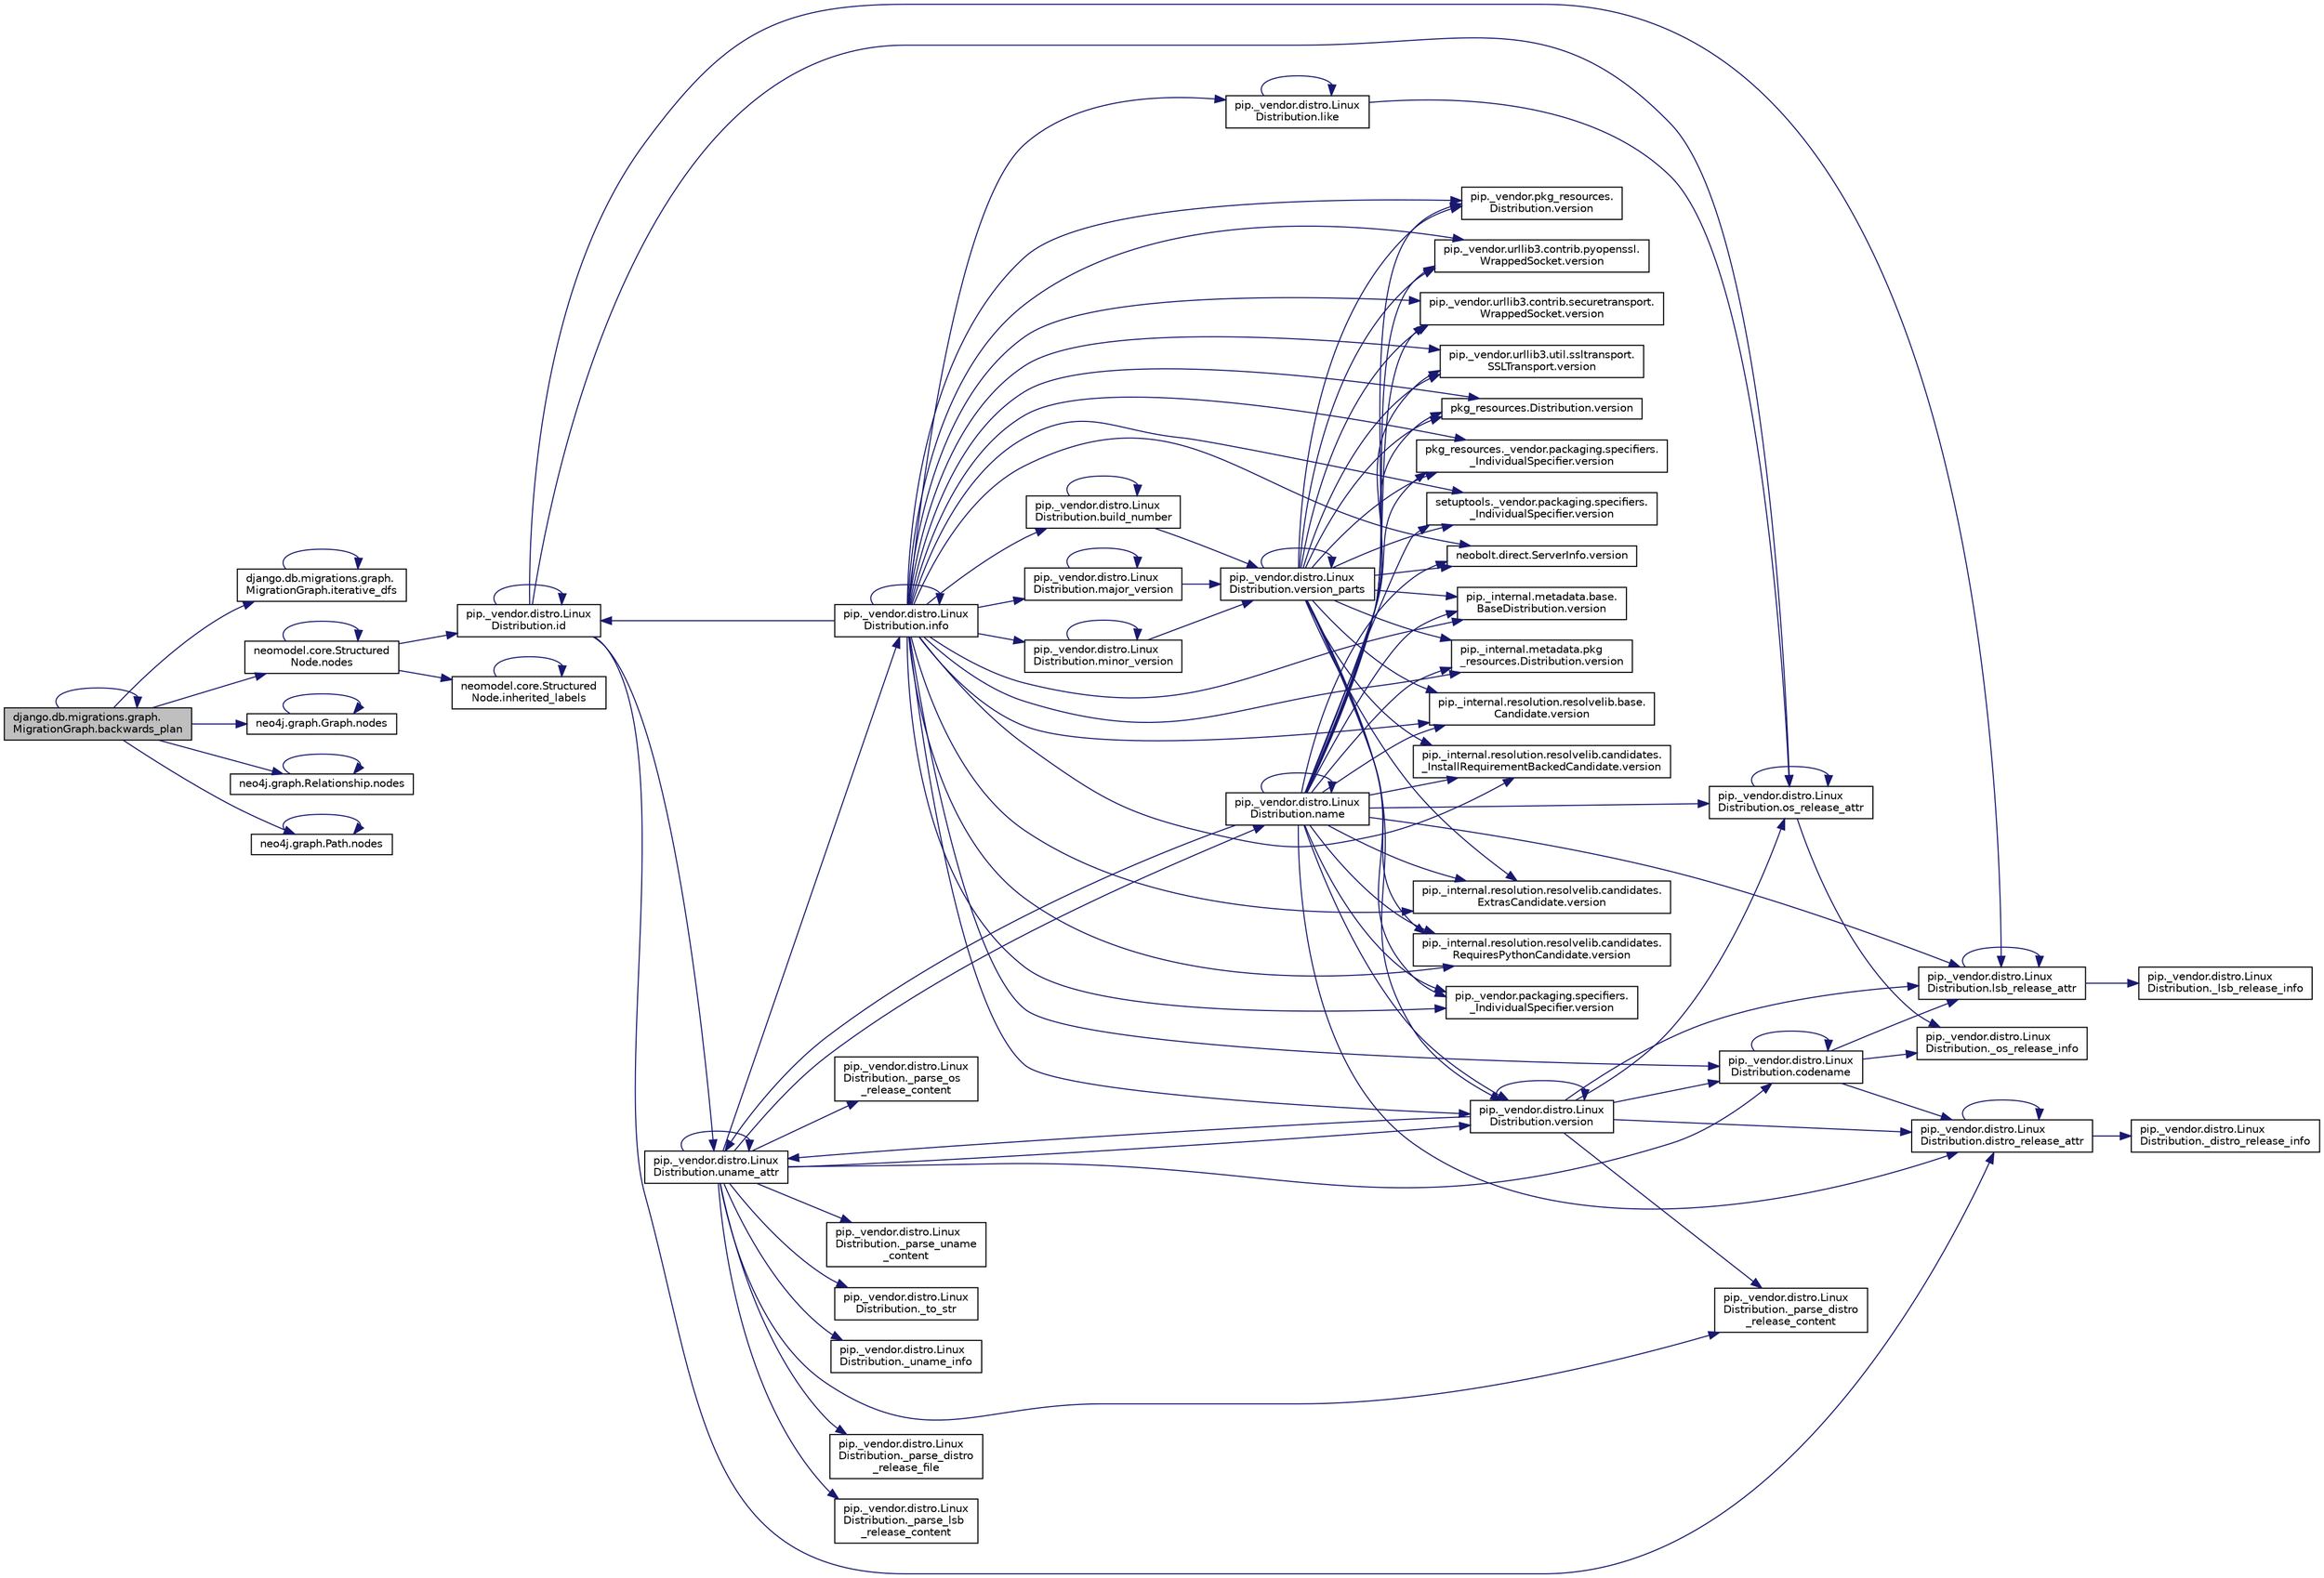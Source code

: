 digraph "django.db.migrations.graph.MigrationGraph.backwards_plan"
{
 // LATEX_PDF_SIZE
  edge [fontname="Helvetica",fontsize="10",labelfontname="Helvetica",labelfontsize="10"];
  node [fontname="Helvetica",fontsize="10",shape=record];
  rankdir="LR";
  Node1 [label="django.db.migrations.graph.\lMigrationGraph.backwards_plan",height=0.2,width=0.4,color="black", fillcolor="grey75", style="filled", fontcolor="black",tooltip=" "];
  Node1 -> Node1 [color="midnightblue",fontsize="10",style="solid",fontname="Helvetica"];
  Node1 -> Node2 [color="midnightblue",fontsize="10",style="solid",fontname="Helvetica"];
  Node2 [label="django.db.migrations.graph.\lMigrationGraph.iterative_dfs",height=0.2,width=0.4,color="black", fillcolor="white", style="filled",URL="$d8/d68/classdjango_1_1db_1_1migrations_1_1graph_1_1_migration_graph.html#a29314c464797e84668f10ab5dbad1c54",tooltip=" "];
  Node2 -> Node2 [color="midnightblue",fontsize="10",style="solid",fontname="Helvetica"];
  Node1 -> Node3 [color="midnightblue",fontsize="10",style="solid",fontname="Helvetica"];
  Node3 [label="neomodel.core.Structured\lNode.nodes",height=0.2,width=0.4,color="black", fillcolor="white", style="filled",URL="$d8/d5d/classneomodel_1_1core_1_1_structured_node.html#a56593b22238c8b7ced590448a3e16794",tooltip=" "];
  Node3 -> Node4 [color="midnightblue",fontsize="10",style="solid",fontname="Helvetica"];
  Node4 [label="pip._vendor.distro.Linux\lDistribution.id",height=0.2,width=0.4,color="black", fillcolor="white", style="filled",URL="$db/dc1/classpip_1_1__vendor_1_1distro_1_1_linux_distribution.html#a116be2692b0f408214126c823ce11add",tooltip=" "];
  Node4 -> Node5 [color="midnightblue",fontsize="10",style="solid",fontname="Helvetica"];
  Node5 [label="pip._vendor.distro.Linux\lDistribution.distro_release_attr",height=0.2,width=0.4,color="black", fillcolor="white", style="filled",URL="$db/dc1/classpip_1_1__vendor_1_1distro_1_1_linux_distribution.html#a783e432baf3c43e5c59d94715abe882d",tooltip=" "];
  Node5 -> Node6 [color="midnightblue",fontsize="10",style="solid",fontname="Helvetica"];
  Node6 [label="pip._vendor.distro.Linux\lDistribution._distro_release_info",height=0.2,width=0.4,color="black", fillcolor="white", style="filled",URL="$db/dc1/classpip_1_1__vendor_1_1distro_1_1_linux_distribution.html#a0455782d9bf0abff28527e1cc22af86e",tooltip=" "];
  Node5 -> Node5 [color="midnightblue",fontsize="10",style="solid",fontname="Helvetica"];
  Node4 -> Node4 [color="midnightblue",fontsize="10",style="solid",fontname="Helvetica"];
  Node4 -> Node7 [color="midnightblue",fontsize="10",style="solid",fontname="Helvetica"];
  Node7 [label="pip._vendor.distro.Linux\lDistribution.lsb_release_attr",height=0.2,width=0.4,color="black", fillcolor="white", style="filled",URL="$db/dc1/classpip_1_1__vendor_1_1distro_1_1_linux_distribution.html#a2fb20b28b68f25e4868e8d4b517bb710",tooltip=" "];
  Node7 -> Node8 [color="midnightblue",fontsize="10",style="solid",fontname="Helvetica"];
  Node8 [label="pip._vendor.distro.Linux\lDistribution._lsb_release_info",height=0.2,width=0.4,color="black", fillcolor="white", style="filled",URL="$db/dc1/classpip_1_1__vendor_1_1distro_1_1_linux_distribution.html#a0cbc9117e4ae04e173d26260d517dea1",tooltip=" "];
  Node7 -> Node7 [color="midnightblue",fontsize="10",style="solid",fontname="Helvetica"];
  Node4 -> Node9 [color="midnightblue",fontsize="10",style="solid",fontname="Helvetica"];
  Node9 [label="pip._vendor.distro.Linux\lDistribution.os_release_attr",height=0.2,width=0.4,color="black", fillcolor="white", style="filled",URL="$db/dc1/classpip_1_1__vendor_1_1distro_1_1_linux_distribution.html#a2c980e7f2faf33563d32e0a0b1309cfa",tooltip=" "];
  Node9 -> Node10 [color="midnightblue",fontsize="10",style="solid",fontname="Helvetica"];
  Node10 [label="pip._vendor.distro.Linux\lDistribution._os_release_info",height=0.2,width=0.4,color="black", fillcolor="white", style="filled",URL="$db/dc1/classpip_1_1__vendor_1_1distro_1_1_linux_distribution.html#a9e99d08a1ee6d485377d8a6f72c5fca9",tooltip=" "];
  Node9 -> Node9 [color="midnightblue",fontsize="10",style="solid",fontname="Helvetica"];
  Node4 -> Node11 [color="midnightblue",fontsize="10",style="solid",fontname="Helvetica"];
  Node11 [label="pip._vendor.distro.Linux\lDistribution.uname_attr",height=0.2,width=0.4,color="black", fillcolor="white", style="filled",URL="$db/dc1/classpip_1_1__vendor_1_1distro_1_1_linux_distribution.html#a82939a6850962797338a64083a30a2ec",tooltip=" "];
  Node11 -> Node12 [color="midnightblue",fontsize="10",style="solid",fontname="Helvetica"];
  Node12 [label="pip._vendor.distro.Linux\lDistribution._parse_distro\l_release_content",height=0.2,width=0.4,color="black", fillcolor="white", style="filled",URL="$db/dc1/classpip_1_1__vendor_1_1distro_1_1_linux_distribution.html#aa74c8b8f216e13c0f0d81f2b952ed689",tooltip=" "];
  Node11 -> Node13 [color="midnightblue",fontsize="10",style="solid",fontname="Helvetica"];
  Node13 [label="pip._vendor.distro.Linux\lDistribution._parse_distro\l_release_file",height=0.2,width=0.4,color="black", fillcolor="white", style="filled",URL="$db/dc1/classpip_1_1__vendor_1_1distro_1_1_linux_distribution.html#ad45007cf2352023cbf2b1f66d528720d",tooltip=" "];
  Node11 -> Node14 [color="midnightblue",fontsize="10",style="solid",fontname="Helvetica"];
  Node14 [label="pip._vendor.distro.Linux\lDistribution._parse_lsb\l_release_content",height=0.2,width=0.4,color="black", fillcolor="white", style="filled",URL="$db/dc1/classpip_1_1__vendor_1_1distro_1_1_linux_distribution.html#a263d93dbdf8e1f0790d8e99ce3e44ae1",tooltip=" "];
  Node11 -> Node15 [color="midnightblue",fontsize="10",style="solid",fontname="Helvetica"];
  Node15 [label="pip._vendor.distro.Linux\lDistribution._parse_os\l_release_content",height=0.2,width=0.4,color="black", fillcolor="white", style="filled",URL="$db/dc1/classpip_1_1__vendor_1_1distro_1_1_linux_distribution.html#a4655249020d118550be9366ca10e6160",tooltip=" "];
  Node11 -> Node16 [color="midnightblue",fontsize="10",style="solid",fontname="Helvetica"];
  Node16 [label="pip._vendor.distro.Linux\lDistribution._parse_uname\l_content",height=0.2,width=0.4,color="black", fillcolor="white", style="filled",URL="$db/dc1/classpip_1_1__vendor_1_1distro_1_1_linux_distribution.html#a35b4e47c369768ad7576e8958944ec14",tooltip=" "];
  Node11 -> Node17 [color="midnightblue",fontsize="10",style="solid",fontname="Helvetica"];
  Node17 [label="pip._vendor.distro.Linux\lDistribution._to_str",height=0.2,width=0.4,color="black", fillcolor="white", style="filled",URL="$db/dc1/classpip_1_1__vendor_1_1distro_1_1_linux_distribution.html#a41af716f62e9615713e2a8848edfb485",tooltip=" "];
  Node11 -> Node18 [color="midnightblue",fontsize="10",style="solid",fontname="Helvetica"];
  Node18 [label="pip._vendor.distro.Linux\lDistribution._uname_info",height=0.2,width=0.4,color="black", fillcolor="white", style="filled",URL="$db/dc1/classpip_1_1__vendor_1_1distro_1_1_linux_distribution.html#ab5a3479e28ad6fb9c4073c353b62c56b",tooltip=" "];
  Node11 -> Node19 [color="midnightblue",fontsize="10",style="solid",fontname="Helvetica"];
  Node19 [label="pip._vendor.distro.Linux\lDistribution.codename",height=0.2,width=0.4,color="black", fillcolor="white", style="filled",URL="$db/dc1/classpip_1_1__vendor_1_1distro_1_1_linux_distribution.html#a8b01fa5c9b2883dab710ca528927a6d2",tooltip=" "];
  Node19 -> Node10 [color="midnightblue",fontsize="10",style="solid",fontname="Helvetica"];
  Node19 -> Node19 [color="midnightblue",fontsize="10",style="solid",fontname="Helvetica"];
  Node19 -> Node5 [color="midnightblue",fontsize="10",style="solid",fontname="Helvetica"];
  Node19 -> Node7 [color="midnightblue",fontsize="10",style="solid",fontname="Helvetica"];
  Node11 -> Node20 [color="midnightblue",fontsize="10",style="solid",fontname="Helvetica"];
  Node20 [label="pip._vendor.distro.Linux\lDistribution.info",height=0.2,width=0.4,color="black", fillcolor="white", style="filled",URL="$db/dc1/classpip_1_1__vendor_1_1distro_1_1_linux_distribution.html#a8d936e9ec6198181f15f5b1bf07f065d",tooltip=" "];
  Node20 -> Node21 [color="midnightblue",fontsize="10",style="solid",fontname="Helvetica"];
  Node21 [label="pip._vendor.distro.Linux\lDistribution.build_number",height=0.2,width=0.4,color="black", fillcolor="white", style="filled",URL="$db/dc1/classpip_1_1__vendor_1_1distro_1_1_linux_distribution.html#a6f133fc881eea68a8fd21dde923639f3",tooltip=" "];
  Node21 -> Node21 [color="midnightblue",fontsize="10",style="solid",fontname="Helvetica"];
  Node21 -> Node22 [color="midnightblue",fontsize="10",style="solid",fontname="Helvetica"];
  Node22 [label="pip._vendor.distro.Linux\lDistribution.version_parts",height=0.2,width=0.4,color="black", fillcolor="white", style="filled",URL="$db/dc1/classpip_1_1__vendor_1_1distro_1_1_linux_distribution.html#a75cf0bb28d95514dc96425ef8c192660",tooltip=" "];
  Node22 -> Node23 [color="midnightblue",fontsize="10",style="solid",fontname="Helvetica"];
  Node23 [label="neobolt.direct.ServerInfo.version",height=0.2,width=0.4,color="black", fillcolor="white", style="filled",URL="$de/d5d/classneobolt_1_1direct_1_1_server_info.html#a40e0fd9b2b291a7178d5b35489b16881",tooltip=" "];
  Node22 -> Node24 [color="midnightblue",fontsize="10",style="solid",fontname="Helvetica"];
  Node24 [label="pip._internal.metadata.base.\lBaseDistribution.version",height=0.2,width=0.4,color="black", fillcolor="white", style="filled",URL="$d7/d34/classpip_1_1__internal_1_1metadata_1_1base_1_1_base_distribution.html#af4024115351223c1472e72e4c17da2fc",tooltip=" "];
  Node22 -> Node25 [color="midnightblue",fontsize="10",style="solid",fontname="Helvetica"];
  Node25 [label="pip._internal.metadata.pkg\l_resources.Distribution.version",height=0.2,width=0.4,color="black", fillcolor="white", style="filled",URL="$dc/df0/classpip_1_1__internal_1_1metadata_1_1pkg__resources_1_1_distribution.html#ac83e189aa08d2465284bb5d465190dde",tooltip=" "];
  Node22 -> Node26 [color="midnightblue",fontsize="10",style="solid",fontname="Helvetica"];
  Node26 [label="pip._internal.resolution.resolvelib.base.\lCandidate.version",height=0.2,width=0.4,color="black", fillcolor="white", style="filled",URL="$db/d18/classpip_1_1__internal_1_1resolution_1_1resolvelib_1_1base_1_1_candidate.html#a9c16dfa9e4f9aefc73ba5e64b22a8475",tooltip=" "];
  Node22 -> Node27 [color="midnightblue",fontsize="10",style="solid",fontname="Helvetica"];
  Node27 [label="pip._internal.resolution.resolvelib.candidates.\l_InstallRequirementBackedCandidate.version",height=0.2,width=0.4,color="black", fillcolor="white", style="filled",URL="$dc/d03/classpip_1_1__internal_1_1resolution_1_1resolvelib_1_1candidates_1_1___install_requirement_backed_candidate.html#a4f4a974e66da6155fd19dedc8149f7a9",tooltip=" "];
  Node22 -> Node28 [color="midnightblue",fontsize="10",style="solid",fontname="Helvetica"];
  Node28 [label="pip._internal.resolution.resolvelib.candidates.\lExtrasCandidate.version",height=0.2,width=0.4,color="black", fillcolor="white", style="filled",URL="$d8/df7/classpip_1_1__internal_1_1resolution_1_1resolvelib_1_1candidates_1_1_extras_candidate.html#afd11c944b3a60218acccf10656b4c59e",tooltip=" "];
  Node22 -> Node29 [color="midnightblue",fontsize="10",style="solid",fontname="Helvetica"];
  Node29 [label="pip._internal.resolution.resolvelib.candidates.\lRequiresPythonCandidate.version",height=0.2,width=0.4,color="black", fillcolor="white", style="filled",URL="$db/d0a/classpip_1_1__internal_1_1resolution_1_1resolvelib_1_1candidates_1_1_requires_python_candidate.html#a2ec46fa71f2669b413ba5b9943c19dfc",tooltip=" "];
  Node22 -> Node30 [color="midnightblue",fontsize="10",style="solid",fontname="Helvetica"];
  Node30 [label="pip._vendor.packaging.specifiers.\l_IndividualSpecifier.version",height=0.2,width=0.4,color="black", fillcolor="white", style="filled",URL="$d9/d98/classpip_1_1__vendor_1_1packaging_1_1specifiers_1_1___individual_specifier.html#a5f58dee6bcf78651ae53becf5ee2f682",tooltip=" "];
  Node22 -> Node31 [color="midnightblue",fontsize="10",style="solid",fontname="Helvetica"];
  Node31 [label="pip._vendor.pkg_resources.\lDistribution.version",height=0.2,width=0.4,color="black", fillcolor="white", style="filled",URL="$d0/ddb/classpip_1_1__vendor_1_1pkg__resources_1_1_distribution.html#acd94a7f669ee4fc277245673ea39e748",tooltip=" "];
  Node22 -> Node32 [color="midnightblue",fontsize="10",style="solid",fontname="Helvetica"];
  Node32 [label="pip._vendor.urllib3.contrib.pyopenssl.\lWrappedSocket.version",height=0.2,width=0.4,color="black", fillcolor="white", style="filled",URL="$d3/d95/classpip_1_1__vendor_1_1urllib3_1_1contrib_1_1pyopenssl_1_1_wrapped_socket.html#a5feafd2bff784708293e180679101471",tooltip=" "];
  Node22 -> Node33 [color="midnightblue",fontsize="10",style="solid",fontname="Helvetica"];
  Node33 [label="pip._vendor.urllib3.contrib.securetransport.\lWrappedSocket.version",height=0.2,width=0.4,color="black", fillcolor="white", style="filled",URL="$da/dfd/classpip_1_1__vendor_1_1urllib3_1_1contrib_1_1securetransport_1_1_wrapped_socket.html#af0d3f6b340221cc6e658dab4137b8391",tooltip=" "];
  Node22 -> Node34 [color="midnightblue",fontsize="10",style="solid",fontname="Helvetica"];
  Node34 [label="pip._vendor.urllib3.util.ssltransport.\lSSLTransport.version",height=0.2,width=0.4,color="black", fillcolor="white", style="filled",URL="$d5/d5b/classpip_1_1__vendor_1_1urllib3_1_1util_1_1ssltransport_1_1_s_s_l_transport.html#a51f8748cf15d48f45d8386689b8c3dd7",tooltip=" "];
  Node22 -> Node35 [color="midnightblue",fontsize="10",style="solid",fontname="Helvetica"];
  Node35 [label="pkg_resources.Distribution.version",height=0.2,width=0.4,color="black", fillcolor="white", style="filled",URL="$d8/d25/classpkg__resources_1_1_distribution.html#a454a1c3eae52dee89980a24d7c67f036",tooltip=" "];
  Node22 -> Node36 [color="midnightblue",fontsize="10",style="solid",fontname="Helvetica"];
  Node36 [label="pkg_resources._vendor.packaging.specifiers.\l_IndividualSpecifier.version",height=0.2,width=0.4,color="black", fillcolor="white", style="filled",URL="$d7/d3d/classpkg__resources_1_1__vendor_1_1packaging_1_1specifiers_1_1___individual_specifier.html#a98ff7bb31634856e5dda863aacbcb98b",tooltip=" "];
  Node22 -> Node37 [color="midnightblue",fontsize="10",style="solid",fontname="Helvetica"];
  Node37 [label="pip._vendor.distro.Linux\lDistribution.version",height=0.2,width=0.4,color="black", fillcolor="white", style="filled",URL="$db/dc1/classpip_1_1__vendor_1_1distro_1_1_linux_distribution.html#a0c37e11aca02766e25025a395c09dd8b",tooltip=" "];
  Node37 -> Node12 [color="midnightblue",fontsize="10",style="solid",fontname="Helvetica"];
  Node37 -> Node19 [color="midnightblue",fontsize="10",style="solid",fontname="Helvetica"];
  Node37 -> Node5 [color="midnightblue",fontsize="10",style="solid",fontname="Helvetica"];
  Node37 -> Node7 [color="midnightblue",fontsize="10",style="solid",fontname="Helvetica"];
  Node37 -> Node9 [color="midnightblue",fontsize="10",style="solid",fontname="Helvetica"];
  Node37 -> Node11 [color="midnightblue",fontsize="10",style="solid",fontname="Helvetica"];
  Node37 -> Node37 [color="midnightblue",fontsize="10",style="solid",fontname="Helvetica"];
  Node22 -> Node38 [color="midnightblue",fontsize="10",style="solid",fontname="Helvetica"];
  Node38 [label="setuptools._vendor.packaging.specifiers.\l_IndividualSpecifier.version",height=0.2,width=0.4,color="black", fillcolor="white", style="filled",URL="$d2/dfa/classsetuptools_1_1__vendor_1_1packaging_1_1specifiers_1_1___individual_specifier.html#adbeb1ca50221bae20afba44631b69ea1",tooltip=" "];
  Node22 -> Node22 [color="midnightblue",fontsize="10",style="solid",fontname="Helvetica"];
  Node20 -> Node19 [color="midnightblue",fontsize="10",style="solid",fontname="Helvetica"];
  Node20 -> Node4 [color="midnightblue",fontsize="10",style="solid",fontname="Helvetica"];
  Node20 -> Node20 [color="midnightblue",fontsize="10",style="solid",fontname="Helvetica"];
  Node20 -> Node39 [color="midnightblue",fontsize="10",style="solid",fontname="Helvetica"];
  Node39 [label="pip._vendor.distro.Linux\lDistribution.like",height=0.2,width=0.4,color="black", fillcolor="white", style="filled",URL="$db/dc1/classpip_1_1__vendor_1_1distro_1_1_linux_distribution.html#a65bc00eb33209666ff0bda45659b31fe",tooltip=" "];
  Node39 -> Node39 [color="midnightblue",fontsize="10",style="solid",fontname="Helvetica"];
  Node39 -> Node9 [color="midnightblue",fontsize="10",style="solid",fontname="Helvetica"];
  Node20 -> Node40 [color="midnightblue",fontsize="10",style="solid",fontname="Helvetica"];
  Node40 [label="pip._vendor.distro.Linux\lDistribution.major_version",height=0.2,width=0.4,color="black", fillcolor="white", style="filled",URL="$db/dc1/classpip_1_1__vendor_1_1distro_1_1_linux_distribution.html#a506c0bccc9c7486786b399ef3d0ac122",tooltip=" "];
  Node40 -> Node40 [color="midnightblue",fontsize="10",style="solid",fontname="Helvetica"];
  Node40 -> Node22 [color="midnightblue",fontsize="10",style="solid",fontname="Helvetica"];
  Node20 -> Node41 [color="midnightblue",fontsize="10",style="solid",fontname="Helvetica"];
  Node41 [label="pip._vendor.distro.Linux\lDistribution.minor_version",height=0.2,width=0.4,color="black", fillcolor="white", style="filled",URL="$db/dc1/classpip_1_1__vendor_1_1distro_1_1_linux_distribution.html#a56ce7b60ce6e6d469ef2ca23999dbbc7",tooltip=" "];
  Node41 -> Node41 [color="midnightblue",fontsize="10",style="solid",fontname="Helvetica"];
  Node41 -> Node22 [color="midnightblue",fontsize="10",style="solid",fontname="Helvetica"];
  Node20 -> Node23 [color="midnightblue",fontsize="10",style="solid",fontname="Helvetica"];
  Node20 -> Node24 [color="midnightblue",fontsize="10",style="solid",fontname="Helvetica"];
  Node20 -> Node25 [color="midnightblue",fontsize="10",style="solid",fontname="Helvetica"];
  Node20 -> Node26 [color="midnightblue",fontsize="10",style="solid",fontname="Helvetica"];
  Node20 -> Node27 [color="midnightblue",fontsize="10",style="solid",fontname="Helvetica"];
  Node20 -> Node28 [color="midnightblue",fontsize="10",style="solid",fontname="Helvetica"];
  Node20 -> Node29 [color="midnightblue",fontsize="10",style="solid",fontname="Helvetica"];
  Node20 -> Node30 [color="midnightblue",fontsize="10",style="solid",fontname="Helvetica"];
  Node20 -> Node31 [color="midnightblue",fontsize="10",style="solid",fontname="Helvetica"];
  Node20 -> Node32 [color="midnightblue",fontsize="10",style="solid",fontname="Helvetica"];
  Node20 -> Node33 [color="midnightblue",fontsize="10",style="solid",fontname="Helvetica"];
  Node20 -> Node34 [color="midnightblue",fontsize="10",style="solid",fontname="Helvetica"];
  Node20 -> Node35 [color="midnightblue",fontsize="10",style="solid",fontname="Helvetica"];
  Node20 -> Node36 [color="midnightblue",fontsize="10",style="solid",fontname="Helvetica"];
  Node20 -> Node37 [color="midnightblue",fontsize="10",style="solid",fontname="Helvetica"];
  Node20 -> Node38 [color="midnightblue",fontsize="10",style="solid",fontname="Helvetica"];
  Node11 -> Node42 [color="midnightblue",fontsize="10",style="solid",fontname="Helvetica"];
  Node42 [label="pip._vendor.distro.Linux\lDistribution.name",height=0.2,width=0.4,color="black", fillcolor="white", style="filled",URL="$db/dc1/classpip_1_1__vendor_1_1distro_1_1_linux_distribution.html#a7bbcbb9f1bf561b231f594b5bb251dbc",tooltip=" "];
  Node42 -> Node5 [color="midnightblue",fontsize="10",style="solid",fontname="Helvetica"];
  Node42 -> Node7 [color="midnightblue",fontsize="10",style="solid",fontname="Helvetica"];
  Node42 -> Node42 [color="midnightblue",fontsize="10",style="solid",fontname="Helvetica"];
  Node42 -> Node9 [color="midnightblue",fontsize="10",style="solid",fontname="Helvetica"];
  Node42 -> Node11 [color="midnightblue",fontsize="10",style="solid",fontname="Helvetica"];
  Node42 -> Node23 [color="midnightblue",fontsize="10",style="solid",fontname="Helvetica"];
  Node42 -> Node24 [color="midnightblue",fontsize="10",style="solid",fontname="Helvetica"];
  Node42 -> Node25 [color="midnightblue",fontsize="10",style="solid",fontname="Helvetica"];
  Node42 -> Node26 [color="midnightblue",fontsize="10",style="solid",fontname="Helvetica"];
  Node42 -> Node27 [color="midnightblue",fontsize="10",style="solid",fontname="Helvetica"];
  Node42 -> Node28 [color="midnightblue",fontsize="10",style="solid",fontname="Helvetica"];
  Node42 -> Node29 [color="midnightblue",fontsize="10",style="solid",fontname="Helvetica"];
  Node42 -> Node30 [color="midnightblue",fontsize="10",style="solid",fontname="Helvetica"];
  Node42 -> Node31 [color="midnightblue",fontsize="10",style="solid",fontname="Helvetica"];
  Node42 -> Node32 [color="midnightblue",fontsize="10",style="solid",fontname="Helvetica"];
  Node42 -> Node33 [color="midnightblue",fontsize="10",style="solid",fontname="Helvetica"];
  Node42 -> Node37 [color="midnightblue",fontsize="10",style="solid",fontname="Helvetica"];
  Node42 -> Node34 [color="midnightblue",fontsize="10",style="solid",fontname="Helvetica"];
  Node42 -> Node35 [color="midnightblue",fontsize="10",style="solid",fontname="Helvetica"];
  Node42 -> Node36 [color="midnightblue",fontsize="10",style="solid",fontname="Helvetica"];
  Node42 -> Node38 [color="midnightblue",fontsize="10",style="solid",fontname="Helvetica"];
  Node11 -> Node11 [color="midnightblue",fontsize="10",style="solid",fontname="Helvetica"];
  Node11 -> Node37 [color="midnightblue",fontsize="10",style="solid",fontname="Helvetica"];
  Node3 -> Node43 [color="midnightblue",fontsize="10",style="solid",fontname="Helvetica"];
  Node43 [label="neomodel.core.Structured\lNode.inherited_labels",height=0.2,width=0.4,color="black", fillcolor="white", style="filled",URL="$d8/d5d/classneomodel_1_1core_1_1_structured_node.html#aa0eabf1f4925d480f6f2bc262ecdb0e6",tooltip=" "];
  Node43 -> Node43 [color="midnightblue",fontsize="10",style="solid",fontname="Helvetica"];
  Node3 -> Node3 [color="midnightblue",fontsize="10",style="solid",fontname="Helvetica"];
  Node1 -> Node44 [color="midnightblue",fontsize="10",style="solid",fontname="Helvetica"];
  Node44 [label="neo4j.graph.Graph.nodes",height=0.2,width=0.4,color="black", fillcolor="white", style="filled",URL="$d9/d9f/classneo4j_1_1graph_1_1_graph.html#acca5a22badf9b02f192fd0d4b483946e",tooltip=" "];
  Node44 -> Node44 [color="midnightblue",fontsize="10",style="solid",fontname="Helvetica"];
  Node1 -> Node45 [color="midnightblue",fontsize="10",style="solid",fontname="Helvetica"];
  Node45 [label="neo4j.graph.Relationship.nodes",height=0.2,width=0.4,color="black", fillcolor="white", style="filled",URL="$dd/d89/classneo4j_1_1graph_1_1_relationship.html#ad7b7db32a56f4276255411070723e633",tooltip=" "];
  Node45 -> Node45 [color="midnightblue",fontsize="10",style="solid",fontname="Helvetica"];
  Node1 -> Node46 [color="midnightblue",fontsize="10",style="solid",fontname="Helvetica"];
  Node46 [label="neo4j.graph.Path.nodes",height=0.2,width=0.4,color="black", fillcolor="white", style="filled",URL="$d7/d5d/classneo4j_1_1graph_1_1_path.html#a60efb6335b2ed2486eeb86d4cdb55a9b",tooltip=" "];
  Node46 -> Node46 [color="midnightblue",fontsize="10",style="solid",fontname="Helvetica"];
}
